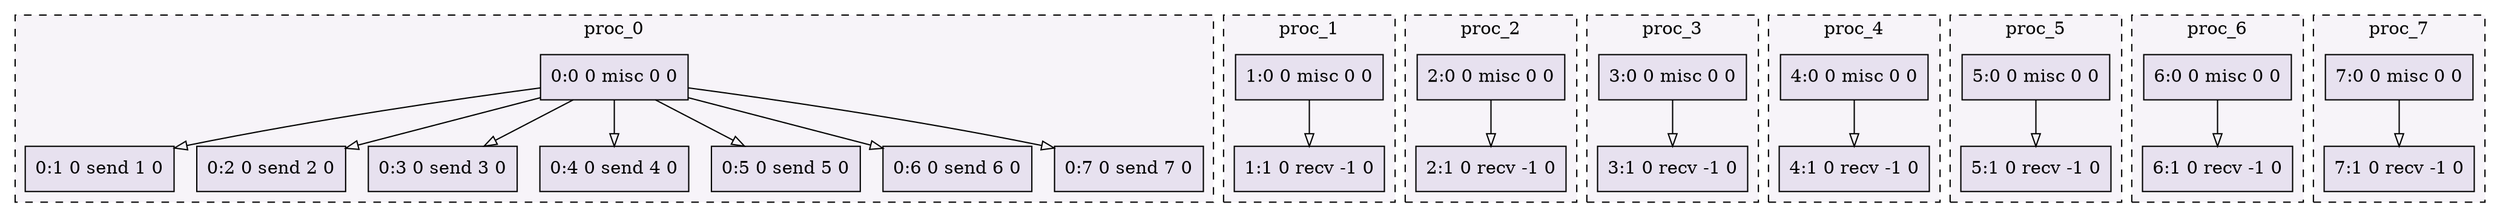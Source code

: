 digraph{node[shape=record style=filled colorscheme=purd9 fillcolor=2];subgraph cluster0{style=dashed;colorscheme=purd9;bgcolor=1;edge[arrowhead=empty];label=proc_0;0[label="0:0 0 misc 0 0"];1[label="0:1 0 send 1 0"];2[label="0:2 0 send 2 0"];3[label="0:3 0 send 3 0"];4[label="0:4 0 send 4 0"];5[label="0:5 0 send 5 0"];6[label="0:6 0 send 6 0"];7[label="0:7 0 send 7 0"];0->1;0->2;0->3;0->4;0->5;0->6;0->7;}subgraph cluster1{style=dashed;colorscheme=purd9;bgcolor=1;edge[arrowhead=empty];label=proc_1;8[label="1:0 0 misc 0 0"];9[label="1:1 0 recv -1 0"];8->9;}subgraph cluster2{style=dashed;colorscheme=purd9;bgcolor=1;edge[arrowhead=empty];label=proc_2;10[label="2:0 0 misc 0 0"];11[label="2:1 0 recv -1 0"];10->11;}subgraph cluster3{style=dashed;colorscheme=purd9;bgcolor=1;edge[arrowhead=empty];label=proc_3;12[label="3:0 0 misc 0 0"];13[label="3:1 0 recv -1 0"];12->13;}subgraph cluster4{style=dashed;colorscheme=purd9;bgcolor=1;edge[arrowhead=empty];label=proc_4;14[label="4:0 0 misc 0 0"];15[label="4:1 0 recv -1 0"];14->15;}subgraph cluster5{style=dashed;colorscheme=purd9;bgcolor=1;edge[arrowhead=empty];label=proc_5;16[label="5:0 0 misc 0 0"];17[label="5:1 0 recv -1 0"];16->17;}subgraph cluster6{style=dashed;colorscheme=purd9;bgcolor=1;edge[arrowhead=empty];label=proc_6;18[label="6:0 0 misc 0 0"];19[label="6:1 0 recv -1 0"];18->19;}subgraph cluster7{style=dashed;colorscheme=purd9;bgcolor=1;edge[arrowhead=empty];label=proc_7;20[label="7:0 0 misc 0 0"];21[label="7:1 0 recv -1 0"];20->21;}}